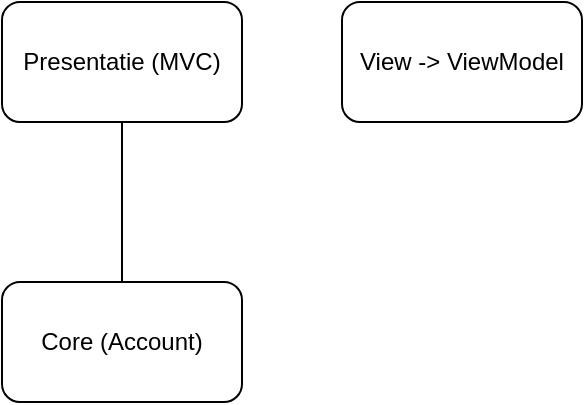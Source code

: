 <mxfile version="14.5.8" type="device"><diagram id="hCfHx5dXvXBOgf5_nM7a" name="Page-1"><mxGraphModel dx="1886" dy="974" grid="1" gridSize="10" guides="1" tooltips="1" connect="1" arrows="1" fold="1" page="1" pageScale="1" pageWidth="827" pageHeight="1169" math="0" shadow="0"><root><mxCell id="0"/><mxCell id="1" parent="0"/><mxCell id="SQB2gYDGU78qv2-sn7iK-3" value="" style="edgeStyle=orthogonalEdgeStyle;rounded=0;orthogonalLoop=1;jettySize=auto;html=1;endArrow=none;endFill=0;" edge="1" parent="1" source="SQB2gYDGU78qv2-sn7iK-1" target="SQB2gYDGU78qv2-sn7iK-2"><mxGeometry relative="1" as="geometry"/></mxCell><mxCell id="SQB2gYDGU78qv2-sn7iK-1" value="Core (Account)" style="rounded=1;whiteSpace=wrap;html=1;" vertex="1" parent="1"><mxGeometry x="350" y="370" width="120" height="60" as="geometry"/></mxCell><mxCell id="SQB2gYDGU78qv2-sn7iK-2" value="Presentatie (MVC)" style="whiteSpace=wrap;html=1;rounded=1;" vertex="1" parent="1"><mxGeometry x="350" y="230" width="120" height="60" as="geometry"/></mxCell><mxCell id="SQB2gYDGU78qv2-sn7iK-4" value="View -&amp;gt; ViewModel" style="whiteSpace=wrap;html=1;rounded=1;" vertex="1" parent="1"><mxGeometry x="520" y="230" width="120" height="60" as="geometry"/></mxCell></root></mxGraphModel></diagram></mxfile>